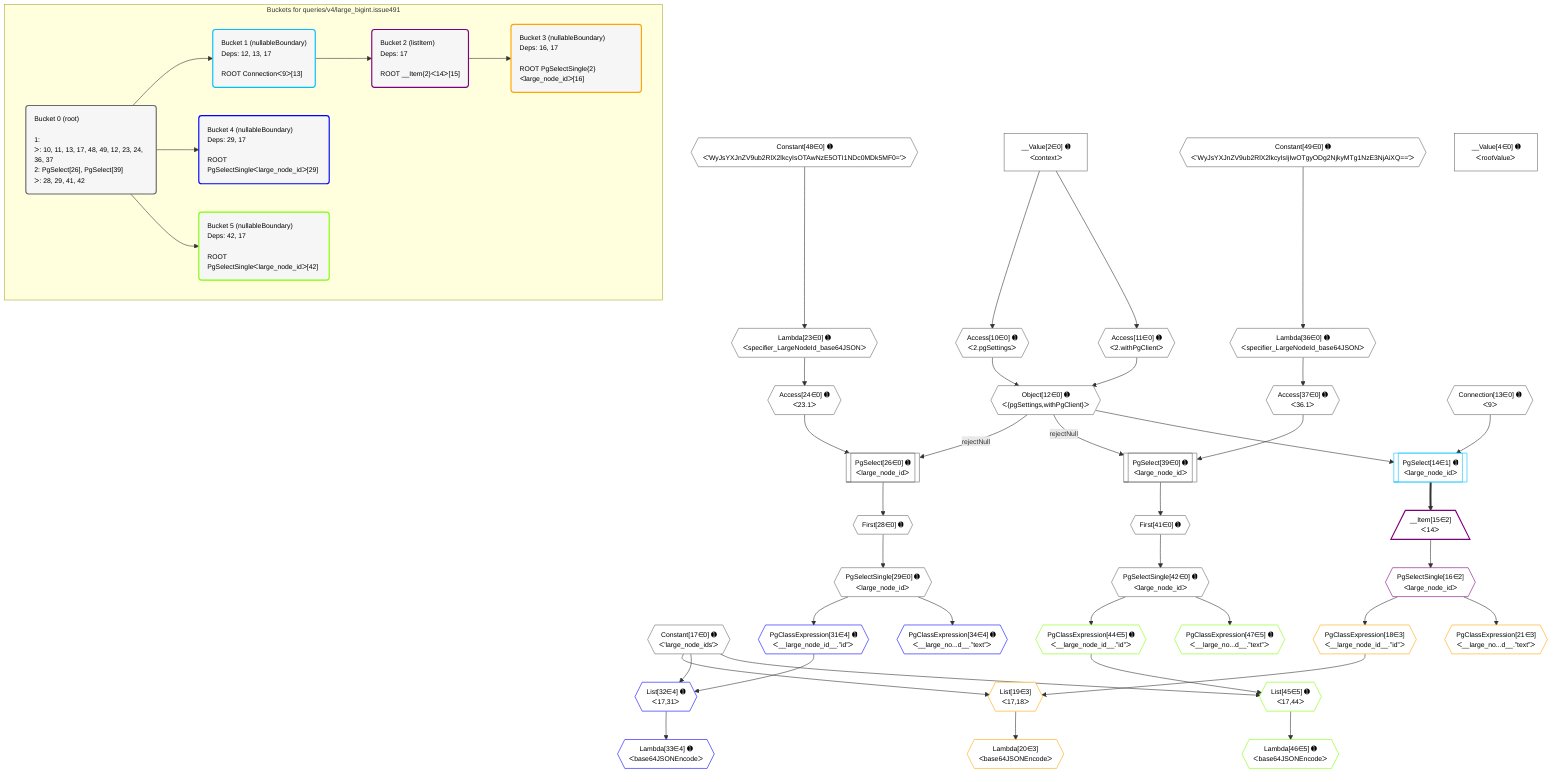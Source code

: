 %%{init: {'themeVariables': { 'fontSize': '12px'}}}%%
graph TD
    classDef path fill:#eee,stroke:#000,color:#000
    classDef plan fill:#fff,stroke-width:1px,color:#000
    classDef itemplan fill:#fff,stroke-width:2px,color:#000
    classDef unbatchedplan fill:#dff,stroke-width:1px,color:#000
    classDef sideeffectplan fill:#fcc,stroke-width:2px,color:#000
    classDef bucket fill:#f6f6f6,color:#000,stroke-width:2px,text-align:left


    %% plan dependencies
    Object12{{"Object[12∈0] ➊<br />ᐸ{pgSettings,withPgClient}ᐳ"}}:::plan
    Access10{{"Access[10∈0] ➊<br />ᐸ2.pgSettingsᐳ"}}:::plan
    Access11{{"Access[11∈0] ➊<br />ᐸ2.withPgClientᐳ"}}:::plan
    Access10 & Access11 --> Object12
    PgSelect26[["PgSelect[26∈0] ➊<br />ᐸlarge_node_idᐳ"]]:::plan
    Access24{{"Access[24∈0] ➊<br />ᐸ23.1ᐳ"}}:::plan
    Object12 -->|rejectNull| PgSelect26
    Access24 --> PgSelect26
    PgSelect39[["PgSelect[39∈0] ➊<br />ᐸlarge_node_idᐳ"]]:::plan
    Access37{{"Access[37∈0] ➊<br />ᐸ36.1ᐳ"}}:::plan
    Object12 -->|rejectNull| PgSelect39
    Access37 --> PgSelect39
    __Value2["__Value[2∈0] ➊<br />ᐸcontextᐳ"]:::plan
    __Value2 --> Access10
    __Value2 --> Access11
    Lambda23{{"Lambda[23∈0] ➊<br />ᐸspecifier_LargeNodeId_base64JSONᐳ"}}:::plan
    Constant48{{"Constant[48∈0] ➊<br />ᐸ'WyJsYXJnZV9ub2RlX2lkcyIsOTAwNzE5OTI1NDc0MDk5MF0='ᐳ"}}:::plan
    Constant48 --> Lambda23
    Lambda23 --> Access24
    First28{{"First[28∈0] ➊"}}:::plan
    PgSelect26 --> First28
    PgSelectSingle29{{"PgSelectSingle[29∈0] ➊<br />ᐸlarge_node_idᐳ"}}:::plan
    First28 --> PgSelectSingle29
    Lambda36{{"Lambda[36∈0] ➊<br />ᐸspecifier_LargeNodeId_base64JSONᐳ"}}:::plan
    Constant49{{"Constant[49∈0] ➊<br />ᐸ'WyJsYXJnZV9ub2RlX2lkcyIsIjIwOTgyODg2NjkyMTg1NzE3NjAiXQ=='ᐳ"}}:::plan
    Constant49 --> Lambda36
    Lambda36 --> Access37
    First41{{"First[41∈0] ➊"}}:::plan
    PgSelect39 --> First41
    PgSelectSingle42{{"PgSelectSingle[42∈0] ➊<br />ᐸlarge_node_idᐳ"}}:::plan
    First41 --> PgSelectSingle42
    __Value4["__Value[4∈0] ➊<br />ᐸrootValueᐳ"]:::plan
    Connection13{{"Connection[13∈0] ➊<br />ᐸ9ᐳ"}}:::plan
    Constant17{{"Constant[17∈0] ➊<br />ᐸ'large_node_ids'ᐳ"}}:::plan
    PgSelect14[["PgSelect[14∈1] ➊<br />ᐸlarge_node_idᐳ"]]:::plan
    Object12 & Connection13 --> PgSelect14
    __Item15[/"__Item[15∈2]<br />ᐸ14ᐳ"\]:::itemplan
    PgSelect14 ==> __Item15
    PgSelectSingle16{{"PgSelectSingle[16∈2]<br />ᐸlarge_node_idᐳ"}}:::plan
    __Item15 --> PgSelectSingle16
    List19{{"List[19∈3]<br />ᐸ17,18ᐳ"}}:::plan
    PgClassExpression18{{"PgClassExpression[18∈3]<br />ᐸ__large_node_id__.”id”ᐳ"}}:::plan
    Constant17 & PgClassExpression18 --> List19
    PgSelectSingle16 --> PgClassExpression18
    Lambda20{{"Lambda[20∈3]<br />ᐸbase64JSONEncodeᐳ"}}:::plan
    List19 --> Lambda20
    PgClassExpression21{{"PgClassExpression[21∈3]<br />ᐸ__large_no...d__.”text”ᐳ"}}:::plan
    PgSelectSingle16 --> PgClassExpression21
    List32{{"List[32∈4] ➊<br />ᐸ17,31ᐳ"}}:::plan
    PgClassExpression31{{"PgClassExpression[31∈4] ➊<br />ᐸ__large_node_id__.”id”ᐳ"}}:::plan
    Constant17 & PgClassExpression31 --> List32
    PgSelectSingle29 --> PgClassExpression31
    Lambda33{{"Lambda[33∈4] ➊<br />ᐸbase64JSONEncodeᐳ"}}:::plan
    List32 --> Lambda33
    PgClassExpression34{{"PgClassExpression[34∈4] ➊<br />ᐸ__large_no...d__.”text”ᐳ"}}:::plan
    PgSelectSingle29 --> PgClassExpression34
    List45{{"List[45∈5] ➊<br />ᐸ17,44ᐳ"}}:::plan
    PgClassExpression44{{"PgClassExpression[44∈5] ➊<br />ᐸ__large_node_id__.”id”ᐳ"}}:::plan
    Constant17 & PgClassExpression44 --> List45
    PgSelectSingle42 --> PgClassExpression44
    Lambda46{{"Lambda[46∈5] ➊<br />ᐸbase64JSONEncodeᐳ"}}:::plan
    List45 --> Lambda46
    PgClassExpression47{{"PgClassExpression[47∈5] ➊<br />ᐸ__large_no...d__.”text”ᐳ"}}:::plan
    PgSelectSingle42 --> PgClassExpression47

    %% define steps

    subgraph "Buckets for queries/v4/large_bigint.issue491"
    Bucket0("Bucket 0 (root)<br /><br />1: <br />ᐳ: 10, 11, 13, 17, 48, 49, 12, 23, 24, 36, 37<br />2: PgSelect[26], PgSelect[39]<br />ᐳ: 28, 29, 41, 42"):::bucket
    classDef bucket0 stroke:#696969
    class Bucket0,__Value2,__Value4,Access10,Access11,Object12,Connection13,Constant17,Lambda23,Access24,PgSelect26,First28,PgSelectSingle29,Lambda36,Access37,PgSelect39,First41,PgSelectSingle42,Constant48,Constant49 bucket0
    Bucket1("Bucket 1 (nullableBoundary)<br />Deps: 12, 13, 17<br /><br />ROOT Connectionᐸ9ᐳ[13]"):::bucket
    classDef bucket1 stroke:#00bfff
    class Bucket1,PgSelect14 bucket1
    Bucket2("Bucket 2 (listItem)<br />Deps: 17<br /><br />ROOT __Item{2}ᐸ14ᐳ[15]"):::bucket
    classDef bucket2 stroke:#7f007f
    class Bucket2,__Item15,PgSelectSingle16 bucket2
    Bucket3("Bucket 3 (nullableBoundary)<br />Deps: 16, 17<br /><br />ROOT PgSelectSingle{2}ᐸlarge_node_idᐳ[16]"):::bucket
    classDef bucket3 stroke:#ffa500
    class Bucket3,PgClassExpression18,List19,Lambda20,PgClassExpression21 bucket3
    Bucket4("Bucket 4 (nullableBoundary)<br />Deps: 29, 17<br /><br />ROOT PgSelectSingleᐸlarge_node_idᐳ[29]"):::bucket
    classDef bucket4 stroke:#0000ff
    class Bucket4,PgClassExpression31,List32,Lambda33,PgClassExpression34 bucket4
    Bucket5("Bucket 5 (nullableBoundary)<br />Deps: 42, 17<br /><br />ROOT PgSelectSingleᐸlarge_node_idᐳ[42]"):::bucket
    classDef bucket5 stroke:#7fff00
    class Bucket5,PgClassExpression44,List45,Lambda46,PgClassExpression47 bucket5
    Bucket0 --> Bucket1 & Bucket4 & Bucket5
    Bucket1 --> Bucket2
    Bucket2 --> Bucket3
    end